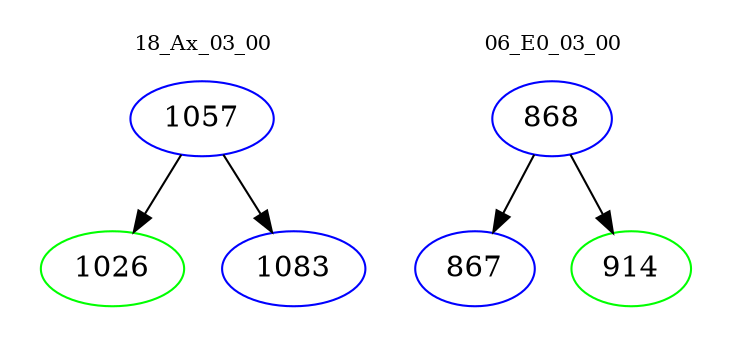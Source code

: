 digraph{
subgraph cluster_0 {
color = white
label = "18_Ax_03_00";
fontsize=10;
T0_1057 [label="1057", color="blue"]
T0_1057 -> T0_1026 [color="black"]
T0_1026 [label="1026", color="green"]
T0_1057 -> T0_1083 [color="black"]
T0_1083 [label="1083", color="blue"]
}
subgraph cluster_1 {
color = white
label = "06_E0_03_00";
fontsize=10;
T1_868 [label="868", color="blue"]
T1_868 -> T1_867 [color="black"]
T1_867 [label="867", color="blue"]
T1_868 -> T1_914 [color="black"]
T1_914 [label="914", color="green"]
}
}
